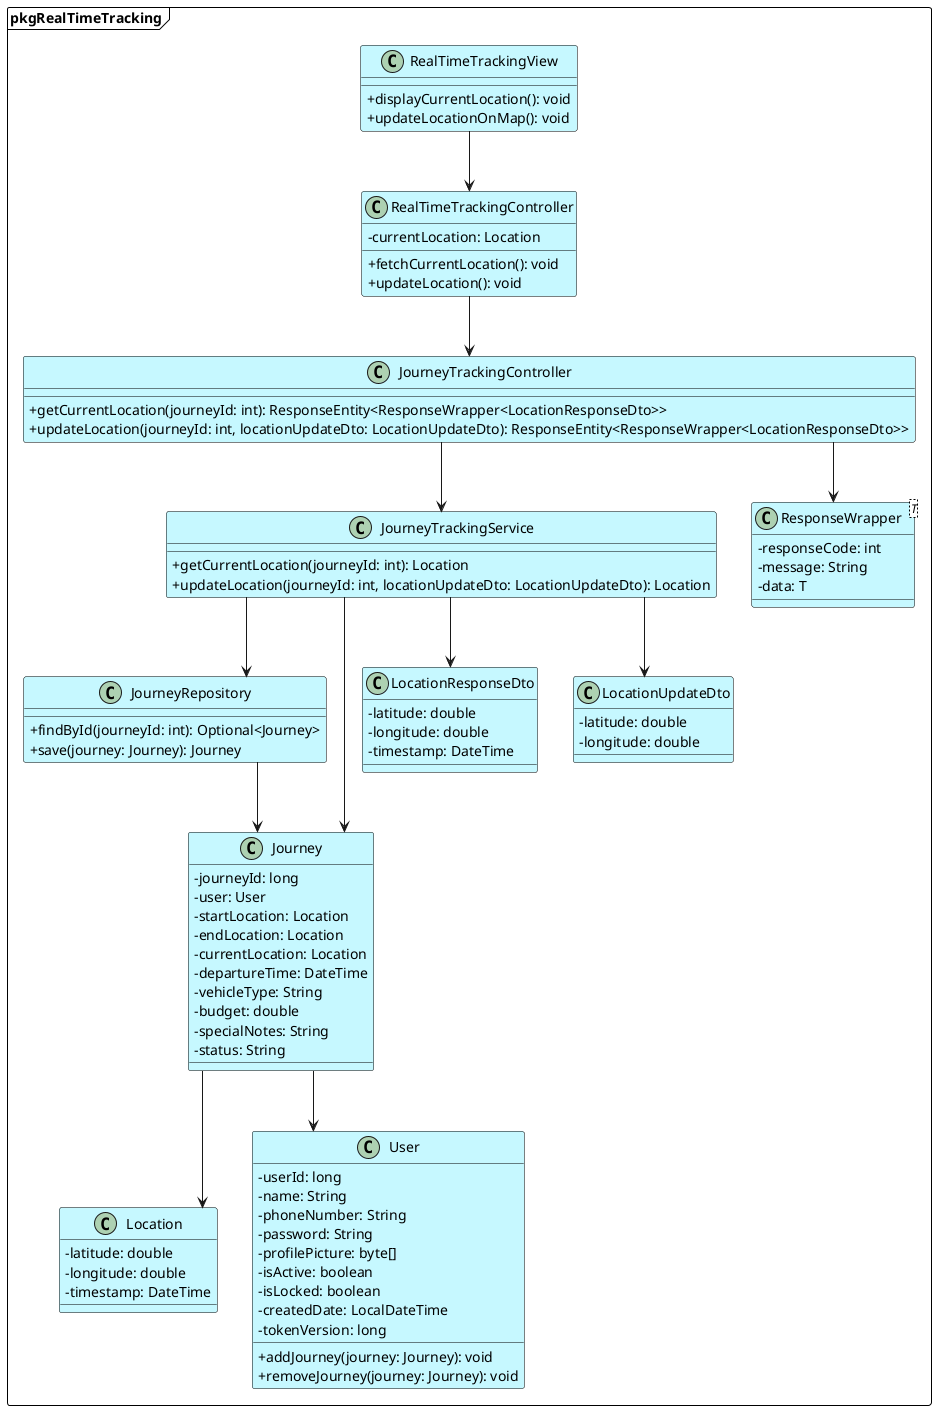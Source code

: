 @startuml RealTimeTracking
skinparam classAttributeIconSize 0
skinparam linetype ortho

skinparam BackgroundColor #ffffff
skinparam class {
    BackgroundColor #c6f8ff
    BorderColor #000000
}

skinparam package {
    BackgroundColor #ffffff
    BorderColor #000000
}

package pkgRealTimeTracking <<Frame>>{


        class RealTimeTrackingView {
            + displayCurrentLocation(): void
            + updateLocationOnMap(): void
        }

        class RealTimeTrackingController {
            - currentLocation: Location
            + fetchCurrentLocation(): void
            + updateLocation(): void
        }
 
        class JourneyTrackingController {
            + getCurrentLocation(journeyId: int): ResponseEntity<ResponseWrapper<LocationResponseDto>>
            + updateLocation(journeyId: int, locationUpdateDto: LocationUpdateDto): ResponseEntity<ResponseWrapper<LocationResponseDto>>
        }
 
        class JourneyTrackingService {
            + getCurrentLocation(journeyId: int): Location
            + updateLocation(journeyId: int, locationUpdateDto: LocationUpdateDto): Location
        }

        class JourneyRepository {
            + findById(journeyId: int): Optional<Journey>
            + save(journey: Journey): Journey
        }

        class LocationResponseDto {
            - latitude: double
            - longitude: double
            - timestamp: DateTime
        }

        class LocationUpdateDto {
            - latitude: double
            - longitude: double
        }

        class ResponseWrapper<T> {
            - responseCode: int
            - message: String
            - data: T
        }
 
        class Journey {
            - journeyId: long
            - user: User
            - startLocation: Location
            - endLocation: Location
            - currentLocation: Location
            - departureTime: DateTime
            - vehicleType: String
            - budget: double
            - specialNotes: String
            - status: String
        }

        class Location {
            - latitude: double
            - longitude: double
            - timestamp: DateTime
        }

        class User {
            - userId: long
            - name: String
            - phoneNumber: String
            - password: String
            - profilePicture: byte[]
            - isActive: boolean
            - isLocked: boolean
            - createdDate: LocalDateTime
            - tokenVersion: long
            + addJourney(journey: Journey): void
            + removeJourney(journey: Journey): void
        }


    RealTimeTrackingView --> RealTimeTrackingController
    RealTimeTrackingController --> JourneyTrackingController
    JourneyTrackingController --> JourneyTrackingService
    JourneyTrackingService --> JourneyRepository
    JourneyTrackingService --> LocationResponseDto
    JourneyTrackingService --> LocationUpdateDto
    JourneyTrackingController --> ResponseWrapper
    JourneyTrackingService --> Journey
    JourneyRepository --> Journey
    Journey --> Location
    Journey --> User

}

@enduml